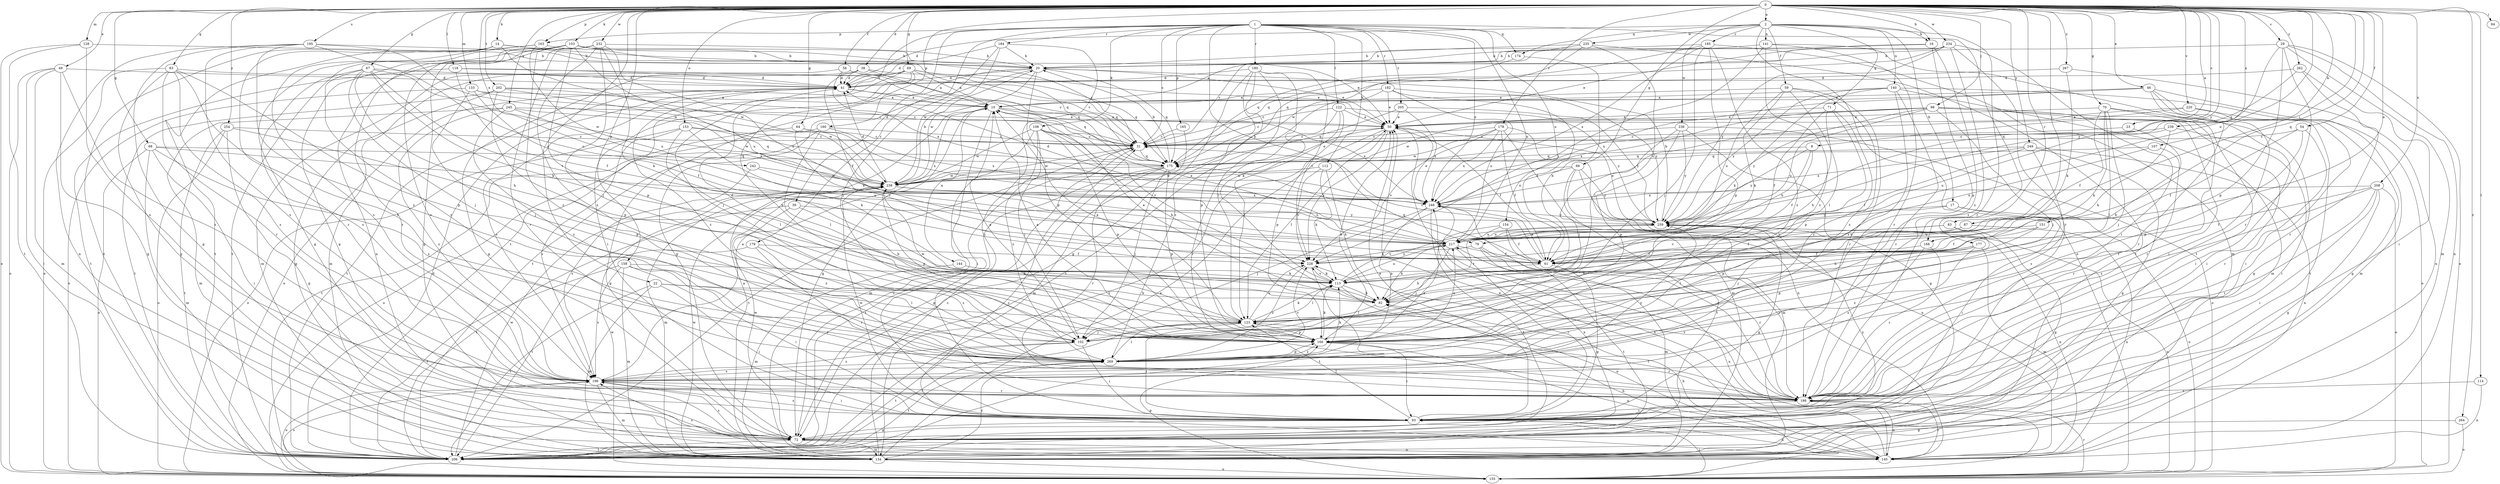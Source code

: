 strict digraph  {
0;
1;
2;
8;
10;
14;
16;
17;
20;
22;
23;
29;
31;
38;
39;
41;
46;
49;
50;
54;
58;
59;
61;
63;
64;
66;
67;
68;
69;
70;
71;
72;
79;
82;
83;
84;
87;
93;
98;
102;
103;
107;
108;
112;
113;
114;
118;
122;
123;
128;
133;
134;
140;
141;
144;
145;
151;
153;
154;
155;
158;
160;
163;
165;
166;
168;
174;
175;
177;
178;
179;
180;
182;
184;
185;
186;
195;
196;
202;
205;
206;
208;
217;
220;
228;
232;
234;
235;
236;
238;
239;
242;
245;
248;
249;
254;
259;
262;
264;
267;
269;
0 -> 2  [label=a];
0 -> 8  [label=a];
0 -> 14  [label=b];
0 -> 16  [label=b];
0 -> 22  [label=c];
0 -> 23  [label=c];
0 -> 29  [label=c];
0 -> 38  [label=d];
0 -> 46  [label=e];
0 -> 49  [label=e];
0 -> 54  [label=f];
0 -> 58  [label=f];
0 -> 63  [label=g];
0 -> 64  [label=g];
0 -> 66  [label=g];
0 -> 67  [label=g];
0 -> 68  [label=g];
0 -> 69  [label=g];
0 -> 70  [label=g];
0 -> 83  [label=i];
0 -> 84  [label=i];
0 -> 87  [label=i];
0 -> 98  [label=j];
0 -> 103  [label=k];
0 -> 107  [label=k];
0 -> 114  [label=l];
0 -> 118  [label=l];
0 -> 128  [label=m];
0 -> 133  [label=m];
0 -> 151  [label=o];
0 -> 153  [label=o];
0 -> 158  [label=p];
0 -> 160  [label=p];
0 -> 163  [label=p];
0 -> 168  [label=q];
0 -> 177  [label=r];
0 -> 178  [label=r];
0 -> 195  [label=s];
0 -> 202  [label=t];
0 -> 208  [label=u];
0 -> 217  [label=u];
0 -> 220  [label=v];
0 -> 232  [label=w];
0 -> 234  [label=w];
0 -> 239  [label=x];
0 -> 242  [label=x];
0 -> 245  [label=x];
0 -> 249  [label=y];
0 -> 254  [label=y];
0 -> 259  [label=y];
0 -> 262  [label=z];
0 -> 264  [label=z];
0 -> 267  [label=z];
1 -> 31  [label=c];
1 -> 39  [label=d];
1 -> 79  [label=h];
1 -> 108  [label=k];
1 -> 112  [label=k];
1 -> 122  [label=l];
1 -> 154  [label=o];
1 -> 163  [label=p];
1 -> 165  [label=p];
1 -> 168  [label=q];
1 -> 174  [label=q];
1 -> 179  [label=r];
1 -> 180  [label=r];
1 -> 182  [label=r];
1 -> 184  [label=r];
1 -> 205  [label=t];
1 -> 206  [label=t];
1 -> 217  [label=u];
1 -> 248  [label=x];
2 -> 16  [label=b];
2 -> 17  [label=b];
2 -> 41  [label=d];
2 -> 59  [label=f];
2 -> 71  [label=g];
2 -> 140  [label=n];
2 -> 141  [label=n];
2 -> 155  [label=o];
2 -> 174  [label=q];
2 -> 185  [label=r];
2 -> 186  [label=r];
2 -> 235  [label=w];
2 -> 236  [label=w];
8 -> 61  [label=f];
8 -> 79  [label=h];
8 -> 175  [label=q];
8 -> 259  [label=y];
10 -> 50  [label=e];
10 -> 72  [label=g];
10 -> 93  [label=i];
10 -> 144  [label=n];
10 -> 248  [label=x];
14 -> 20  [label=b];
14 -> 175  [label=q];
14 -> 186  [label=r];
14 -> 196  [label=s];
14 -> 206  [label=t];
14 -> 238  [label=w];
16 -> 20  [label=b];
16 -> 50  [label=e];
16 -> 166  [label=p];
16 -> 269  [label=z];
17 -> 93  [label=i];
17 -> 155  [label=o];
17 -> 166  [label=p];
17 -> 259  [label=y];
20 -> 41  [label=d];
20 -> 50  [label=e];
20 -> 72  [label=g];
20 -> 166  [label=p];
20 -> 175  [label=q];
20 -> 206  [label=t];
20 -> 238  [label=w];
22 -> 82  [label=h];
22 -> 93  [label=i];
22 -> 123  [label=l];
22 -> 134  [label=m];
22 -> 206  [label=t];
23 -> 31  [label=c];
23 -> 82  [label=h];
29 -> 20  [label=b];
29 -> 134  [label=m];
29 -> 145  [label=n];
29 -> 155  [label=o];
29 -> 166  [label=p];
29 -> 186  [label=r];
29 -> 259  [label=y];
31 -> 175  [label=q];
31 -> 206  [label=t];
31 -> 238  [label=w];
38 -> 10  [label=a];
38 -> 41  [label=d];
38 -> 61  [label=f];
38 -> 134  [label=m];
38 -> 175  [label=q];
39 -> 82  [label=h];
39 -> 206  [label=t];
39 -> 259  [label=y];
39 -> 269  [label=z];
41 -> 10  [label=a];
41 -> 155  [label=o];
41 -> 175  [label=q];
41 -> 196  [label=s];
41 -> 206  [label=t];
41 -> 269  [label=z];
46 -> 10  [label=a];
46 -> 31  [label=c];
46 -> 93  [label=i];
46 -> 134  [label=m];
46 -> 186  [label=r];
46 -> 206  [label=t];
46 -> 248  [label=x];
49 -> 41  [label=d];
49 -> 72  [label=g];
49 -> 134  [label=m];
49 -> 155  [label=o];
49 -> 196  [label=s];
49 -> 206  [label=t];
50 -> 31  [label=c];
50 -> 61  [label=f];
50 -> 123  [label=l];
50 -> 186  [label=r];
50 -> 206  [label=t];
50 -> 228  [label=v];
54 -> 31  [label=c];
54 -> 61  [label=f];
54 -> 166  [label=p];
54 -> 186  [label=r];
58 -> 31  [label=c];
58 -> 41  [label=d];
58 -> 134  [label=m];
58 -> 175  [label=q];
58 -> 248  [label=x];
59 -> 10  [label=a];
59 -> 113  [label=k];
59 -> 123  [label=l];
59 -> 186  [label=r];
59 -> 217  [label=u];
59 -> 269  [label=z];
61 -> 31  [label=c];
61 -> 72  [label=g];
61 -> 82  [label=h];
61 -> 175  [label=q];
61 -> 248  [label=x];
63 -> 41  [label=d];
63 -> 72  [label=g];
63 -> 155  [label=o];
63 -> 166  [label=p];
63 -> 186  [label=r];
63 -> 196  [label=s];
63 -> 269  [label=z];
64 -> 31  [label=c];
64 -> 206  [label=t];
64 -> 228  [label=v];
64 -> 248  [label=x];
66 -> 134  [label=m];
66 -> 145  [label=n];
66 -> 206  [label=t];
66 -> 238  [label=w];
66 -> 248  [label=x];
66 -> 259  [label=y];
67 -> 41  [label=d];
67 -> 82  [label=h];
67 -> 102  [label=j];
67 -> 113  [label=k];
67 -> 196  [label=s];
67 -> 228  [label=v];
67 -> 238  [label=w];
67 -> 269  [label=z];
68 -> 93  [label=i];
68 -> 134  [label=m];
68 -> 155  [label=o];
68 -> 175  [label=q];
68 -> 217  [label=u];
68 -> 269  [label=z];
69 -> 10  [label=a];
69 -> 41  [label=d];
69 -> 50  [label=e];
69 -> 72  [label=g];
69 -> 93  [label=i];
69 -> 102  [label=j];
69 -> 166  [label=p];
69 -> 175  [label=q];
70 -> 50  [label=e];
70 -> 61  [label=f];
70 -> 93  [label=i];
70 -> 102  [label=j];
70 -> 113  [label=k];
70 -> 123  [label=l];
70 -> 186  [label=r];
71 -> 50  [label=e];
71 -> 61  [label=f];
71 -> 82  [label=h];
71 -> 166  [label=p];
71 -> 269  [label=z];
72 -> 31  [label=c];
72 -> 134  [label=m];
72 -> 145  [label=n];
72 -> 196  [label=s];
72 -> 206  [label=t];
72 -> 238  [label=w];
72 -> 259  [label=y];
79 -> 134  [label=m];
79 -> 186  [label=r];
79 -> 206  [label=t];
79 -> 228  [label=v];
82 -> 10  [label=a];
82 -> 41  [label=d];
82 -> 123  [label=l];
83 -> 61  [label=f];
83 -> 72  [label=g];
83 -> 102  [label=j];
83 -> 217  [label=u];
87 -> 145  [label=n];
87 -> 217  [label=u];
87 -> 228  [label=v];
93 -> 50  [label=e];
93 -> 72  [label=g];
93 -> 123  [label=l];
93 -> 145  [label=n];
93 -> 196  [label=s];
93 -> 238  [label=w];
98 -> 50  [label=e];
98 -> 72  [label=g];
98 -> 93  [label=i];
98 -> 102  [label=j];
98 -> 186  [label=r];
98 -> 217  [label=u];
98 -> 238  [label=w];
98 -> 248  [label=x];
98 -> 259  [label=y];
102 -> 10  [label=a];
102 -> 93  [label=i];
102 -> 196  [label=s];
102 -> 206  [label=t];
103 -> 20  [label=b];
103 -> 31  [label=c];
103 -> 50  [label=e];
103 -> 72  [label=g];
103 -> 166  [label=p];
103 -> 186  [label=r];
103 -> 196  [label=s];
103 -> 206  [label=t];
103 -> 217  [label=u];
103 -> 269  [label=z];
107 -> 175  [label=q];
107 -> 186  [label=r];
107 -> 217  [label=u];
108 -> 31  [label=c];
108 -> 82  [label=h];
108 -> 102  [label=j];
108 -> 134  [label=m];
108 -> 166  [label=p];
108 -> 228  [label=v];
108 -> 238  [label=w];
108 -> 269  [label=z];
112 -> 82  [label=h];
112 -> 113  [label=k];
112 -> 228  [label=v];
112 -> 238  [label=w];
113 -> 82  [label=h];
113 -> 123  [label=l];
113 -> 145  [label=n];
113 -> 217  [label=u];
113 -> 228  [label=v];
113 -> 259  [label=y];
114 -> 145  [label=n];
114 -> 186  [label=r];
118 -> 31  [label=c];
118 -> 41  [label=d];
118 -> 61  [label=f];
118 -> 206  [label=t];
122 -> 31  [label=c];
122 -> 50  [label=e];
122 -> 123  [label=l];
122 -> 166  [label=p];
122 -> 186  [label=r];
122 -> 259  [label=y];
123 -> 10  [label=a];
123 -> 93  [label=i];
123 -> 102  [label=j];
123 -> 113  [label=k];
123 -> 166  [label=p];
123 -> 228  [label=v];
123 -> 238  [label=w];
128 -> 20  [label=b];
128 -> 155  [label=o];
128 -> 196  [label=s];
128 -> 206  [label=t];
133 -> 10  [label=a];
133 -> 31  [label=c];
133 -> 61  [label=f];
133 -> 102  [label=j];
133 -> 155  [label=o];
134 -> 10  [label=a];
134 -> 31  [label=c];
134 -> 50  [label=e];
134 -> 155  [label=o];
134 -> 238  [label=w];
134 -> 248  [label=x];
134 -> 269  [label=z];
140 -> 10  [label=a];
140 -> 113  [label=k];
140 -> 134  [label=m];
140 -> 155  [label=o];
140 -> 186  [label=r];
140 -> 196  [label=s];
140 -> 259  [label=y];
141 -> 20  [label=b];
141 -> 186  [label=r];
141 -> 206  [label=t];
141 -> 228  [label=v];
141 -> 269  [label=z];
144 -> 113  [label=k];
144 -> 134  [label=m];
145 -> 31  [label=c];
145 -> 50  [label=e];
145 -> 82  [label=h];
145 -> 186  [label=r];
145 -> 196  [label=s];
145 -> 248  [label=x];
151 -> 61  [label=f];
151 -> 82  [label=h];
151 -> 217  [label=u];
153 -> 31  [label=c];
153 -> 113  [label=k];
153 -> 123  [label=l];
153 -> 155  [label=o];
153 -> 175  [label=q];
153 -> 196  [label=s];
154 -> 61  [label=f];
154 -> 186  [label=r];
154 -> 217  [label=u];
154 -> 269  [label=z];
155 -> 82  [label=h];
155 -> 93  [label=i];
155 -> 166  [label=p];
155 -> 186  [label=r];
155 -> 196  [label=s];
155 -> 217  [label=u];
155 -> 238  [label=w];
158 -> 93  [label=i];
158 -> 113  [label=k];
158 -> 134  [label=m];
158 -> 186  [label=r];
158 -> 196  [label=s];
158 -> 206  [label=t];
160 -> 31  [label=c];
160 -> 72  [label=g];
160 -> 123  [label=l];
160 -> 155  [label=o];
160 -> 248  [label=x];
163 -> 20  [label=b];
163 -> 72  [label=g];
163 -> 206  [label=t];
163 -> 217  [label=u];
165 -> 31  [label=c];
165 -> 134  [label=m];
166 -> 10  [label=a];
166 -> 50  [label=e];
166 -> 93  [label=i];
166 -> 113  [label=k];
166 -> 145  [label=n];
166 -> 186  [label=r];
166 -> 217  [label=u];
166 -> 269  [label=z];
168 -> 61  [label=f];
168 -> 186  [label=r];
168 -> 196  [label=s];
174 -> 82  [label=h];
174 -> 175  [label=q];
175 -> 20  [label=b];
175 -> 50  [label=e];
175 -> 72  [label=g];
175 -> 102  [label=j];
175 -> 166  [label=p];
175 -> 186  [label=r];
175 -> 206  [label=t];
175 -> 238  [label=w];
177 -> 61  [label=f];
177 -> 82  [label=h];
177 -> 123  [label=l];
177 -> 134  [label=m];
177 -> 166  [label=p];
177 -> 269  [label=z];
178 -> 31  [label=c];
178 -> 61  [label=f];
178 -> 134  [label=m];
178 -> 145  [label=n];
178 -> 228  [label=v];
178 -> 238  [label=w];
178 -> 248  [label=x];
179 -> 61  [label=f];
179 -> 186  [label=r];
179 -> 206  [label=t];
179 -> 269  [label=z];
180 -> 41  [label=d];
180 -> 72  [label=g];
180 -> 113  [label=k];
180 -> 123  [label=l];
180 -> 166  [label=p];
180 -> 228  [label=v];
180 -> 269  [label=z];
182 -> 10  [label=a];
182 -> 50  [label=e];
182 -> 61  [label=f];
182 -> 206  [label=t];
182 -> 217  [label=u];
182 -> 259  [label=y];
184 -> 20  [label=b];
184 -> 41  [label=d];
184 -> 93  [label=i];
184 -> 102  [label=j];
184 -> 238  [label=w];
185 -> 20  [label=b];
185 -> 102  [label=j];
185 -> 134  [label=m];
185 -> 166  [label=p];
185 -> 175  [label=q];
185 -> 248  [label=x];
185 -> 269  [label=z];
186 -> 93  [label=i];
186 -> 123  [label=l];
186 -> 145  [label=n];
186 -> 228  [label=v];
195 -> 20  [label=b];
195 -> 72  [label=g];
195 -> 145  [label=n];
195 -> 196  [label=s];
195 -> 217  [label=u];
195 -> 238  [label=w];
195 -> 269  [label=z];
196 -> 10  [label=a];
196 -> 93  [label=i];
196 -> 134  [label=m];
196 -> 155  [label=o];
196 -> 186  [label=r];
196 -> 259  [label=y];
202 -> 10  [label=a];
202 -> 31  [label=c];
202 -> 72  [label=g];
202 -> 166  [label=p];
202 -> 206  [label=t];
202 -> 238  [label=w];
205 -> 50  [label=e];
205 -> 175  [label=q];
205 -> 248  [label=x];
205 -> 259  [label=y];
206 -> 41  [label=d];
206 -> 123  [label=l];
206 -> 238  [label=w];
208 -> 61  [label=f];
208 -> 72  [label=g];
208 -> 93  [label=i];
208 -> 155  [label=o];
208 -> 186  [label=r];
208 -> 248  [label=x];
208 -> 269  [label=z];
217 -> 10  [label=a];
217 -> 61  [label=f];
217 -> 82  [label=h];
217 -> 93  [label=i];
217 -> 102  [label=j];
217 -> 228  [label=v];
220 -> 50  [label=e];
220 -> 72  [label=g];
220 -> 93  [label=i];
220 -> 248  [label=x];
228 -> 113  [label=k];
228 -> 206  [label=t];
228 -> 269  [label=z];
232 -> 20  [label=b];
232 -> 72  [label=g];
232 -> 102  [label=j];
232 -> 113  [label=k];
232 -> 145  [label=n];
232 -> 186  [label=r];
232 -> 217  [label=u];
232 -> 269  [label=z];
234 -> 10  [label=a];
234 -> 20  [label=b];
234 -> 93  [label=i];
234 -> 175  [label=q];
234 -> 186  [label=r];
234 -> 196  [label=s];
234 -> 259  [label=y];
235 -> 20  [label=b];
235 -> 31  [label=c];
235 -> 102  [label=j];
235 -> 206  [label=t];
235 -> 238  [label=w];
236 -> 31  [label=c];
236 -> 72  [label=g];
236 -> 102  [label=j];
236 -> 155  [label=o];
236 -> 166  [label=p];
236 -> 259  [label=y];
238 -> 20  [label=b];
238 -> 41  [label=d];
238 -> 134  [label=m];
238 -> 166  [label=p];
238 -> 217  [label=u];
238 -> 248  [label=x];
239 -> 31  [label=c];
239 -> 93  [label=i];
239 -> 113  [label=k];
239 -> 217  [label=u];
242 -> 196  [label=s];
242 -> 238  [label=w];
242 -> 248  [label=x];
245 -> 50  [label=e];
245 -> 134  [label=m];
245 -> 196  [label=s];
245 -> 238  [label=w];
245 -> 248  [label=x];
245 -> 269  [label=z];
248 -> 41  [label=d];
248 -> 50  [label=e];
248 -> 102  [label=j];
248 -> 166  [label=p];
248 -> 186  [label=r];
248 -> 206  [label=t];
248 -> 259  [label=y];
249 -> 61  [label=f];
249 -> 72  [label=g];
249 -> 145  [label=n];
249 -> 175  [label=q];
249 -> 196  [label=s];
249 -> 248  [label=x];
254 -> 31  [label=c];
254 -> 72  [label=g];
254 -> 155  [label=o];
254 -> 166  [label=p];
254 -> 206  [label=t];
259 -> 20  [label=b];
259 -> 50  [label=e];
259 -> 72  [label=g];
259 -> 145  [label=n];
259 -> 155  [label=o];
259 -> 217  [label=u];
262 -> 41  [label=d];
262 -> 93  [label=i];
262 -> 175  [label=q];
262 -> 186  [label=r];
264 -> 72  [label=g];
264 -> 155  [label=o];
267 -> 41  [label=d];
267 -> 113  [label=k];
267 -> 145  [label=n];
269 -> 113  [label=k];
269 -> 123  [label=l];
269 -> 166  [label=p];
269 -> 196  [label=s];
269 -> 206  [label=t];
269 -> 228  [label=v];
}

